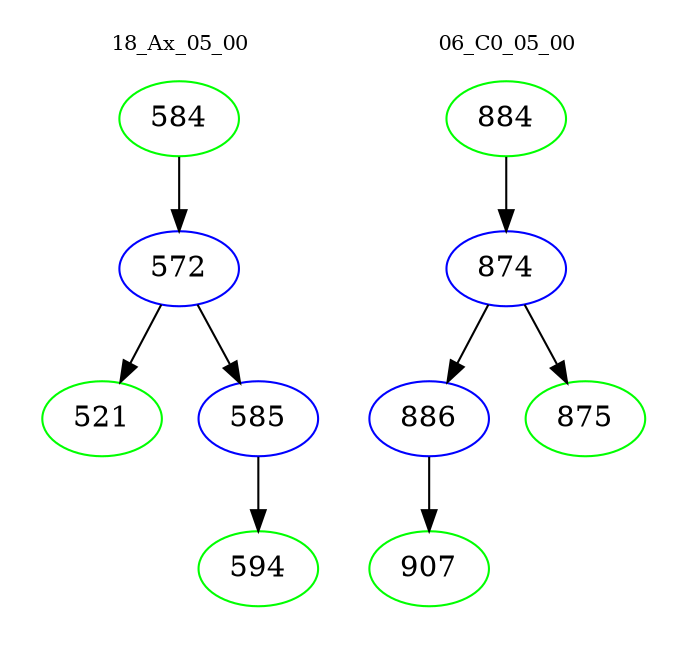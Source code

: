 digraph{
subgraph cluster_0 {
color = white
label = "18_Ax_05_00";
fontsize=10;
T0_584 [label="584", color="green"]
T0_584 -> T0_572 [color="black"]
T0_572 [label="572", color="blue"]
T0_572 -> T0_521 [color="black"]
T0_521 [label="521", color="green"]
T0_572 -> T0_585 [color="black"]
T0_585 [label="585", color="blue"]
T0_585 -> T0_594 [color="black"]
T0_594 [label="594", color="green"]
}
subgraph cluster_1 {
color = white
label = "06_C0_05_00";
fontsize=10;
T1_884 [label="884", color="green"]
T1_884 -> T1_874 [color="black"]
T1_874 [label="874", color="blue"]
T1_874 -> T1_886 [color="black"]
T1_886 [label="886", color="blue"]
T1_886 -> T1_907 [color="black"]
T1_907 [label="907", color="green"]
T1_874 -> T1_875 [color="black"]
T1_875 [label="875", color="green"]
}
}
